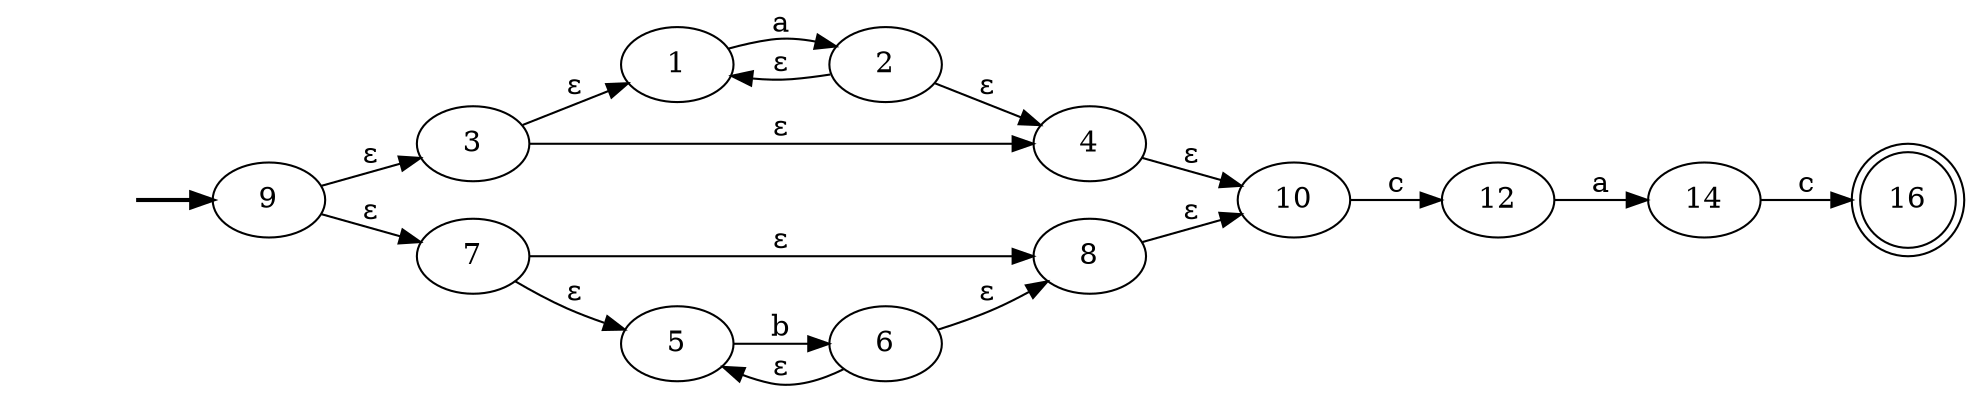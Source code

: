 digraph AFNTest3 {
	graph [rankdir=LR]
	fake [style=invisible]
	fake -> 9 [style=bold]
	9 [root=true]
	3
	9 -> 3 [label="ε"]
	7
	9 -> 7 [label="ε"]
	3
	1
	3 -> 1 [label="ε"]
	4
	3 -> 4 [label="ε"]
	7
	8
	7 -> 8 [label="ε"]
	5
	7 -> 5 [label="ε"]
	1
	2
	1 -> 2 [label=a]
	4
	10
	4 -> 10 [label="ε"]
	8
	8 -> 10 [label="ε"]
	5
	6
	5 -> 6 [label=b]
	2
	2 -> 1 [label="ε"]
	2 -> 4 [label="ε"]
	10
	12
	10 -> 12 [label=c]
	6
	6 -> 8 [label="ε"]
	6 -> 5 [label="ε"]
	12
	14
	12 -> 14 [label=a]
	14
	16 [shape=doublecircle]
	14 -> 16 [label=c]
	16 [shape=doublecircle]
}
